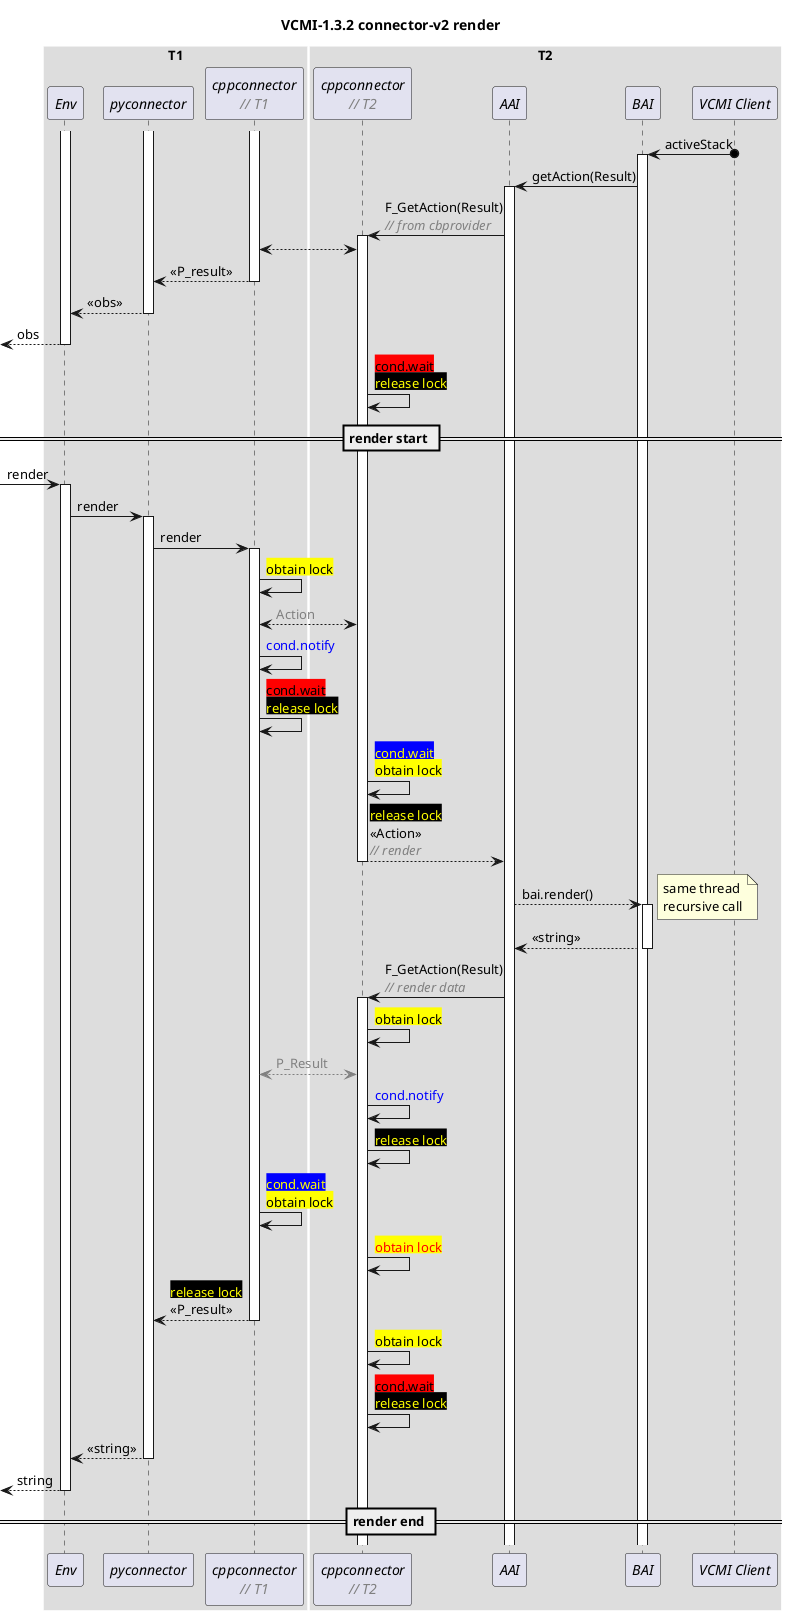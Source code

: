 @startuml "vcmi-1.32-connector-v2-render"

title "VCMI-1.3.2 connector-v2 render"

skinparam sequenceBoxBorderColor #FFF

!$nbsp = "<U+00A0>"

' workaround the fact that text alignment can only be
' set globally. Using hspace(n) returns N monospaced
' $nbsp chars
!function $hspace($length)
  !$res = ""
  !$i = $length
  !while $i > 0
    !$res = $res + $nbsp
    !$i = $i - 1
  !endwhile
  !return "<font:monospaced>"+$res+"</font>"
!endfunction

!function $desc($txt)
  !return "<font:Arial><color:Gray><i>// "+$txt+"</i></color></font>"
!endfunction

!function $wait($set)
  !if ($set == 0)
    !return "<back:red>cond.wait</back>\n"+$lock(0)
  !endif

  !return "<color:yellow><back:blue>cond.wait</back></color>\n"+$lock(1,1)
!endfunction

!function $notify()
  !return "<color:blue>cond.notify</color>"
!endfunction

!function $lock($obtain)
  !if ($obtain == 1)
    !return "<back:yellow>obtain lock</back>"
  !else
    !return "<color:yellow><back:black>release lock</back></color>"
  !endif
!endfunction

!function $lock($obtain, $success)
  !if ($obtain == 0 || $success == 1)
    !return $lock($obtain)
  !endif
  ' failed to obtain
  !return "<back:yellow><color:red>obtain lock</color></back>"
!endfunction

!function $sharevar($name)
  !return "<color:gray>"+$name+"</color>"
!endfunction

box T1
participant "//Env//" as env
participant "//pyconnector//" as py
participant "//cppconnector//\n$desc(T1)" as cpp1
end box

box T2
participant "//cppconnector//\n$desc(T2)" as cpp2
participant "//AAI//" as aai
participant "//BAI//" as bai
participant "//VCMI Client//" as vcmiclient
end box

activate cpp1
activate py
activate env

vcmiclient o-> bai ++ : activeStack
bai -> aai ++ : getAction(Result)
aai -> cpp2 ++ : F_GetAction(Result)\n$desc("from cbprovider")
cpp2 <--> cpp1 :
cpp1 --> py -- : <<P_result>>
py --> env -- : <<obs>>
[<-- env -- : obs
cpp2 -> cpp2 : $wait(0)

== render start ==

[-> env ++ : render
env -> py ++ : render
py -> cpp1 ++ : render
cpp1 -> cpp1 : $lock(1,1)
cpp1 <--> cpp2 : $sharevar(Action)
cpp1 -> cpp1 : $notify()
cpp1 -> cpp1 : $wait(0)
cpp2 -> cpp2 : $wait(1)
cpp2 --> aai -- : $lock(0)\n<<Action>>\n$desc("render")
aai --> bai ++ : bai.render()
note right: same thread\nrecursive call
bai --> aai -- : <<string>>
aai -> cpp2 ++ : F_GetAction(Result)\n$desc("render data")
cpp2 -> cpp2 : $lock(1,1)
cpp2 <--[#gray]> cpp1 : $sharevar(P_Result)
cpp2 -> cpp2 : $notify()
cpp2 -> cpp2 : $lock(0)
cpp1 -> cpp1 : $wait(1)
cpp2 -> cpp2 : $lock(1,0)
cpp1 --> py -- : $lock(0)\n<<P_result>>
cpp2 -> cpp2 : $lock(1,1)
cpp2 -> cpp2 : $wait(0)
py --> env -- : <<string>>
[<-- env -- : string

== render end ==

@enduml
